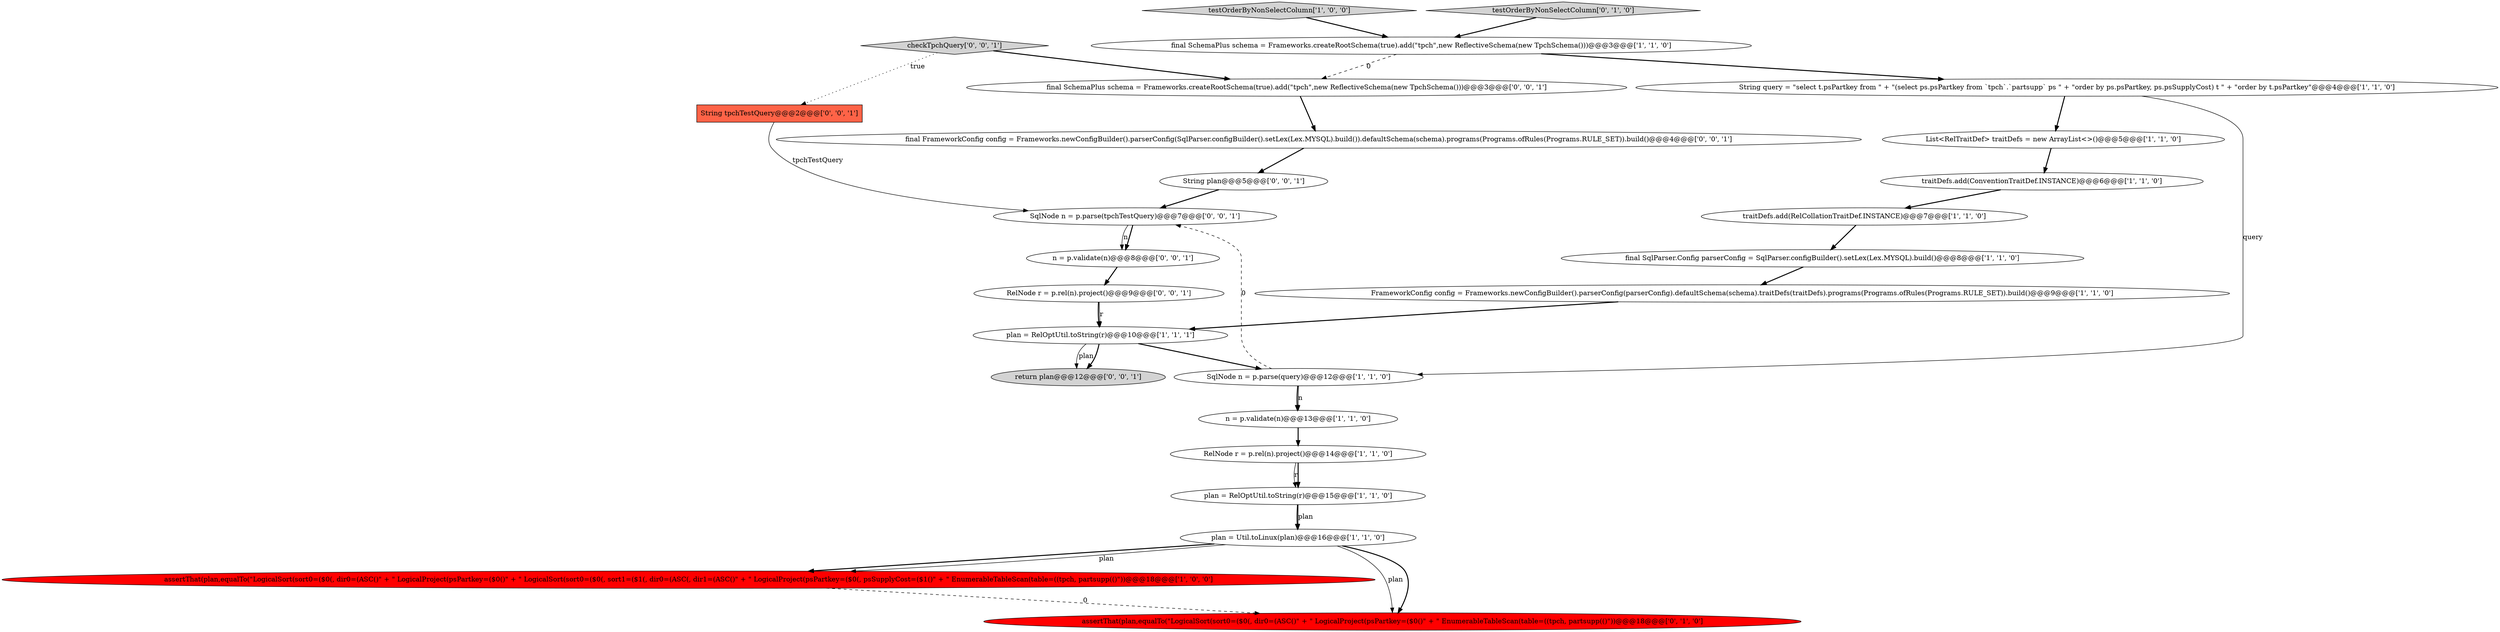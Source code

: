 digraph {
24 [style = filled, label = "final SchemaPlus schema = Frameworks.createRootSchema(true).add(\"tpch\",new ReflectiveSchema(new TpchSchema()))@@@3@@@['0', '0', '1']", fillcolor = white, shape = ellipse image = "AAA0AAABBB3BBB"];
15 [style = filled, label = "assertThat(plan,equalTo(\"LogicalSort(sort0=($0(, dir0=(ASC()\" + \" LogicalProject(psPartkey=($0()\" + \" EnumerableTableScan(table=((tpch, partsupp(()\"))@@@18@@@['0', '1', '0']", fillcolor = red, shape = ellipse image = "AAA1AAABBB2BBB"];
3 [style = filled, label = "testOrderByNonSelectColumn['1', '0', '0']", fillcolor = lightgray, shape = diamond image = "AAA0AAABBB1BBB"];
1 [style = filled, label = "plan = RelOptUtil.toString(r)@@@15@@@['1', '1', '0']", fillcolor = white, shape = ellipse image = "AAA0AAABBB1BBB"];
22 [style = filled, label = "RelNode r = p.rel(n).project()@@@9@@@['0', '0', '1']", fillcolor = white, shape = ellipse image = "AAA0AAABBB3BBB"];
23 [style = filled, label = "String tpchTestQuery@@@2@@@['0', '0', '1']", fillcolor = tomato, shape = box image = "AAA0AAABBB3BBB"];
17 [style = filled, label = "final FrameworkConfig config = Frameworks.newConfigBuilder().parserConfig(SqlParser.configBuilder().setLex(Lex.MYSQL).build()).defaultSchema(schema).programs(Programs.ofRules(Programs.RULE_SET)).build()@@@4@@@['0', '0', '1']", fillcolor = white, shape = ellipse image = "AAA0AAABBB3BBB"];
0 [style = filled, label = "traitDefs.add(RelCollationTraitDef.INSTANCE)@@@7@@@['1', '1', '0']", fillcolor = white, shape = ellipse image = "AAA0AAABBB1BBB"];
6 [style = filled, label = "String query = \"select t.psPartkey from \" + \"(select ps.psPartkey from `tpch`.`partsupp` ps \" + \"order by ps.psPartkey, ps.psSupplyCost) t \" + \"order by t.psPartkey\"@@@4@@@['1', '1', '0']", fillcolor = white, shape = ellipse image = "AAA0AAABBB1BBB"];
11 [style = filled, label = "final SchemaPlus schema = Frameworks.createRootSchema(true).add(\"tpch\",new ReflectiveSchema(new TpchSchema()))@@@3@@@['1', '1', '0']", fillcolor = white, shape = ellipse image = "AAA0AAABBB1BBB"];
13 [style = filled, label = "RelNode r = p.rel(n).project()@@@14@@@['1', '1', '0']", fillcolor = white, shape = ellipse image = "AAA0AAABBB1BBB"];
12 [style = filled, label = "List<RelTraitDef> traitDefs = new ArrayList<>()@@@5@@@['1', '1', '0']", fillcolor = white, shape = ellipse image = "AAA0AAABBB1BBB"];
16 [style = filled, label = "testOrderByNonSelectColumn['0', '1', '0']", fillcolor = lightgray, shape = diamond image = "AAA0AAABBB2BBB"];
2 [style = filled, label = "assertThat(plan,equalTo(\"LogicalSort(sort0=($0(, dir0=(ASC()\" + \" LogicalProject(psPartkey=($0()\" + \" LogicalSort(sort0=($0(, sort1=($1(, dir0=(ASC(, dir1=(ASC()\" + \" LogicalProject(psPartkey=($0(, psSupplyCost=($1()\" + \" EnumerableTableScan(table=((tpch, partsupp(()\"))@@@18@@@['1', '0', '0']", fillcolor = red, shape = ellipse image = "AAA1AAABBB1BBB"];
5 [style = filled, label = "traitDefs.add(ConventionTraitDef.INSTANCE)@@@6@@@['1', '1', '0']", fillcolor = white, shape = ellipse image = "AAA0AAABBB1BBB"];
14 [style = filled, label = "plan = RelOptUtil.toString(r)@@@10@@@['1', '1', '1']", fillcolor = white, shape = ellipse image = "AAA0AAABBB1BBB"];
18 [style = filled, label = "String plan@@@5@@@['0', '0', '1']", fillcolor = white, shape = ellipse image = "AAA0AAABBB3BBB"];
10 [style = filled, label = "n = p.validate(n)@@@13@@@['1', '1', '0']", fillcolor = white, shape = ellipse image = "AAA0AAABBB1BBB"];
19 [style = filled, label = "n = p.validate(n)@@@8@@@['0', '0', '1']", fillcolor = white, shape = ellipse image = "AAA0AAABBB3BBB"];
8 [style = filled, label = "FrameworkConfig config = Frameworks.newConfigBuilder().parserConfig(parserConfig).defaultSchema(schema).traitDefs(traitDefs).programs(Programs.ofRules(Programs.RULE_SET)).build()@@@9@@@['1', '1', '0']", fillcolor = white, shape = ellipse image = "AAA0AAABBB1BBB"];
9 [style = filled, label = "final SqlParser.Config parserConfig = SqlParser.configBuilder().setLex(Lex.MYSQL).build()@@@8@@@['1', '1', '0']", fillcolor = white, shape = ellipse image = "AAA0AAABBB1BBB"];
25 [style = filled, label = "SqlNode n = p.parse(tpchTestQuery)@@@7@@@['0', '0', '1']", fillcolor = white, shape = ellipse image = "AAA0AAABBB3BBB"];
4 [style = filled, label = "plan = Util.toLinux(plan)@@@16@@@['1', '1', '0']", fillcolor = white, shape = ellipse image = "AAA0AAABBB1BBB"];
21 [style = filled, label = "return plan@@@12@@@['0', '0', '1']", fillcolor = lightgray, shape = ellipse image = "AAA0AAABBB3BBB"];
20 [style = filled, label = "checkTpchQuery['0', '0', '1']", fillcolor = lightgray, shape = diamond image = "AAA0AAABBB3BBB"];
7 [style = filled, label = "SqlNode n = p.parse(query)@@@12@@@['1', '1', '0']", fillcolor = white, shape = ellipse image = "AAA0AAABBB1BBB"];
22->14 [style = solid, label="r"];
4->15 [style = solid, label="plan"];
1->4 [style = bold, label=""];
0->9 [style = bold, label=""];
23->25 [style = solid, label="tpchTestQuery"];
16->11 [style = bold, label=""];
13->1 [style = solid, label="r"];
12->5 [style = bold, label=""];
7->10 [style = bold, label=""];
14->21 [style = solid, label="plan"];
11->6 [style = bold, label=""];
4->15 [style = bold, label=""];
3->11 [style = bold, label=""];
8->14 [style = bold, label=""];
7->10 [style = solid, label="n"];
4->2 [style = bold, label=""];
1->4 [style = solid, label="plan"];
9->8 [style = bold, label=""];
13->1 [style = bold, label=""];
14->7 [style = bold, label=""];
2->15 [style = dashed, label="0"];
4->2 [style = solid, label="plan"];
25->19 [style = solid, label="n"];
5->0 [style = bold, label=""];
10->13 [style = bold, label=""];
11->24 [style = dashed, label="0"];
24->17 [style = bold, label=""];
25->19 [style = bold, label=""];
20->23 [style = dotted, label="true"];
18->25 [style = bold, label=""];
6->7 [style = solid, label="query"];
7->25 [style = dashed, label="0"];
22->14 [style = bold, label=""];
20->24 [style = bold, label=""];
19->22 [style = bold, label=""];
14->21 [style = bold, label=""];
17->18 [style = bold, label=""];
6->12 [style = bold, label=""];
}
